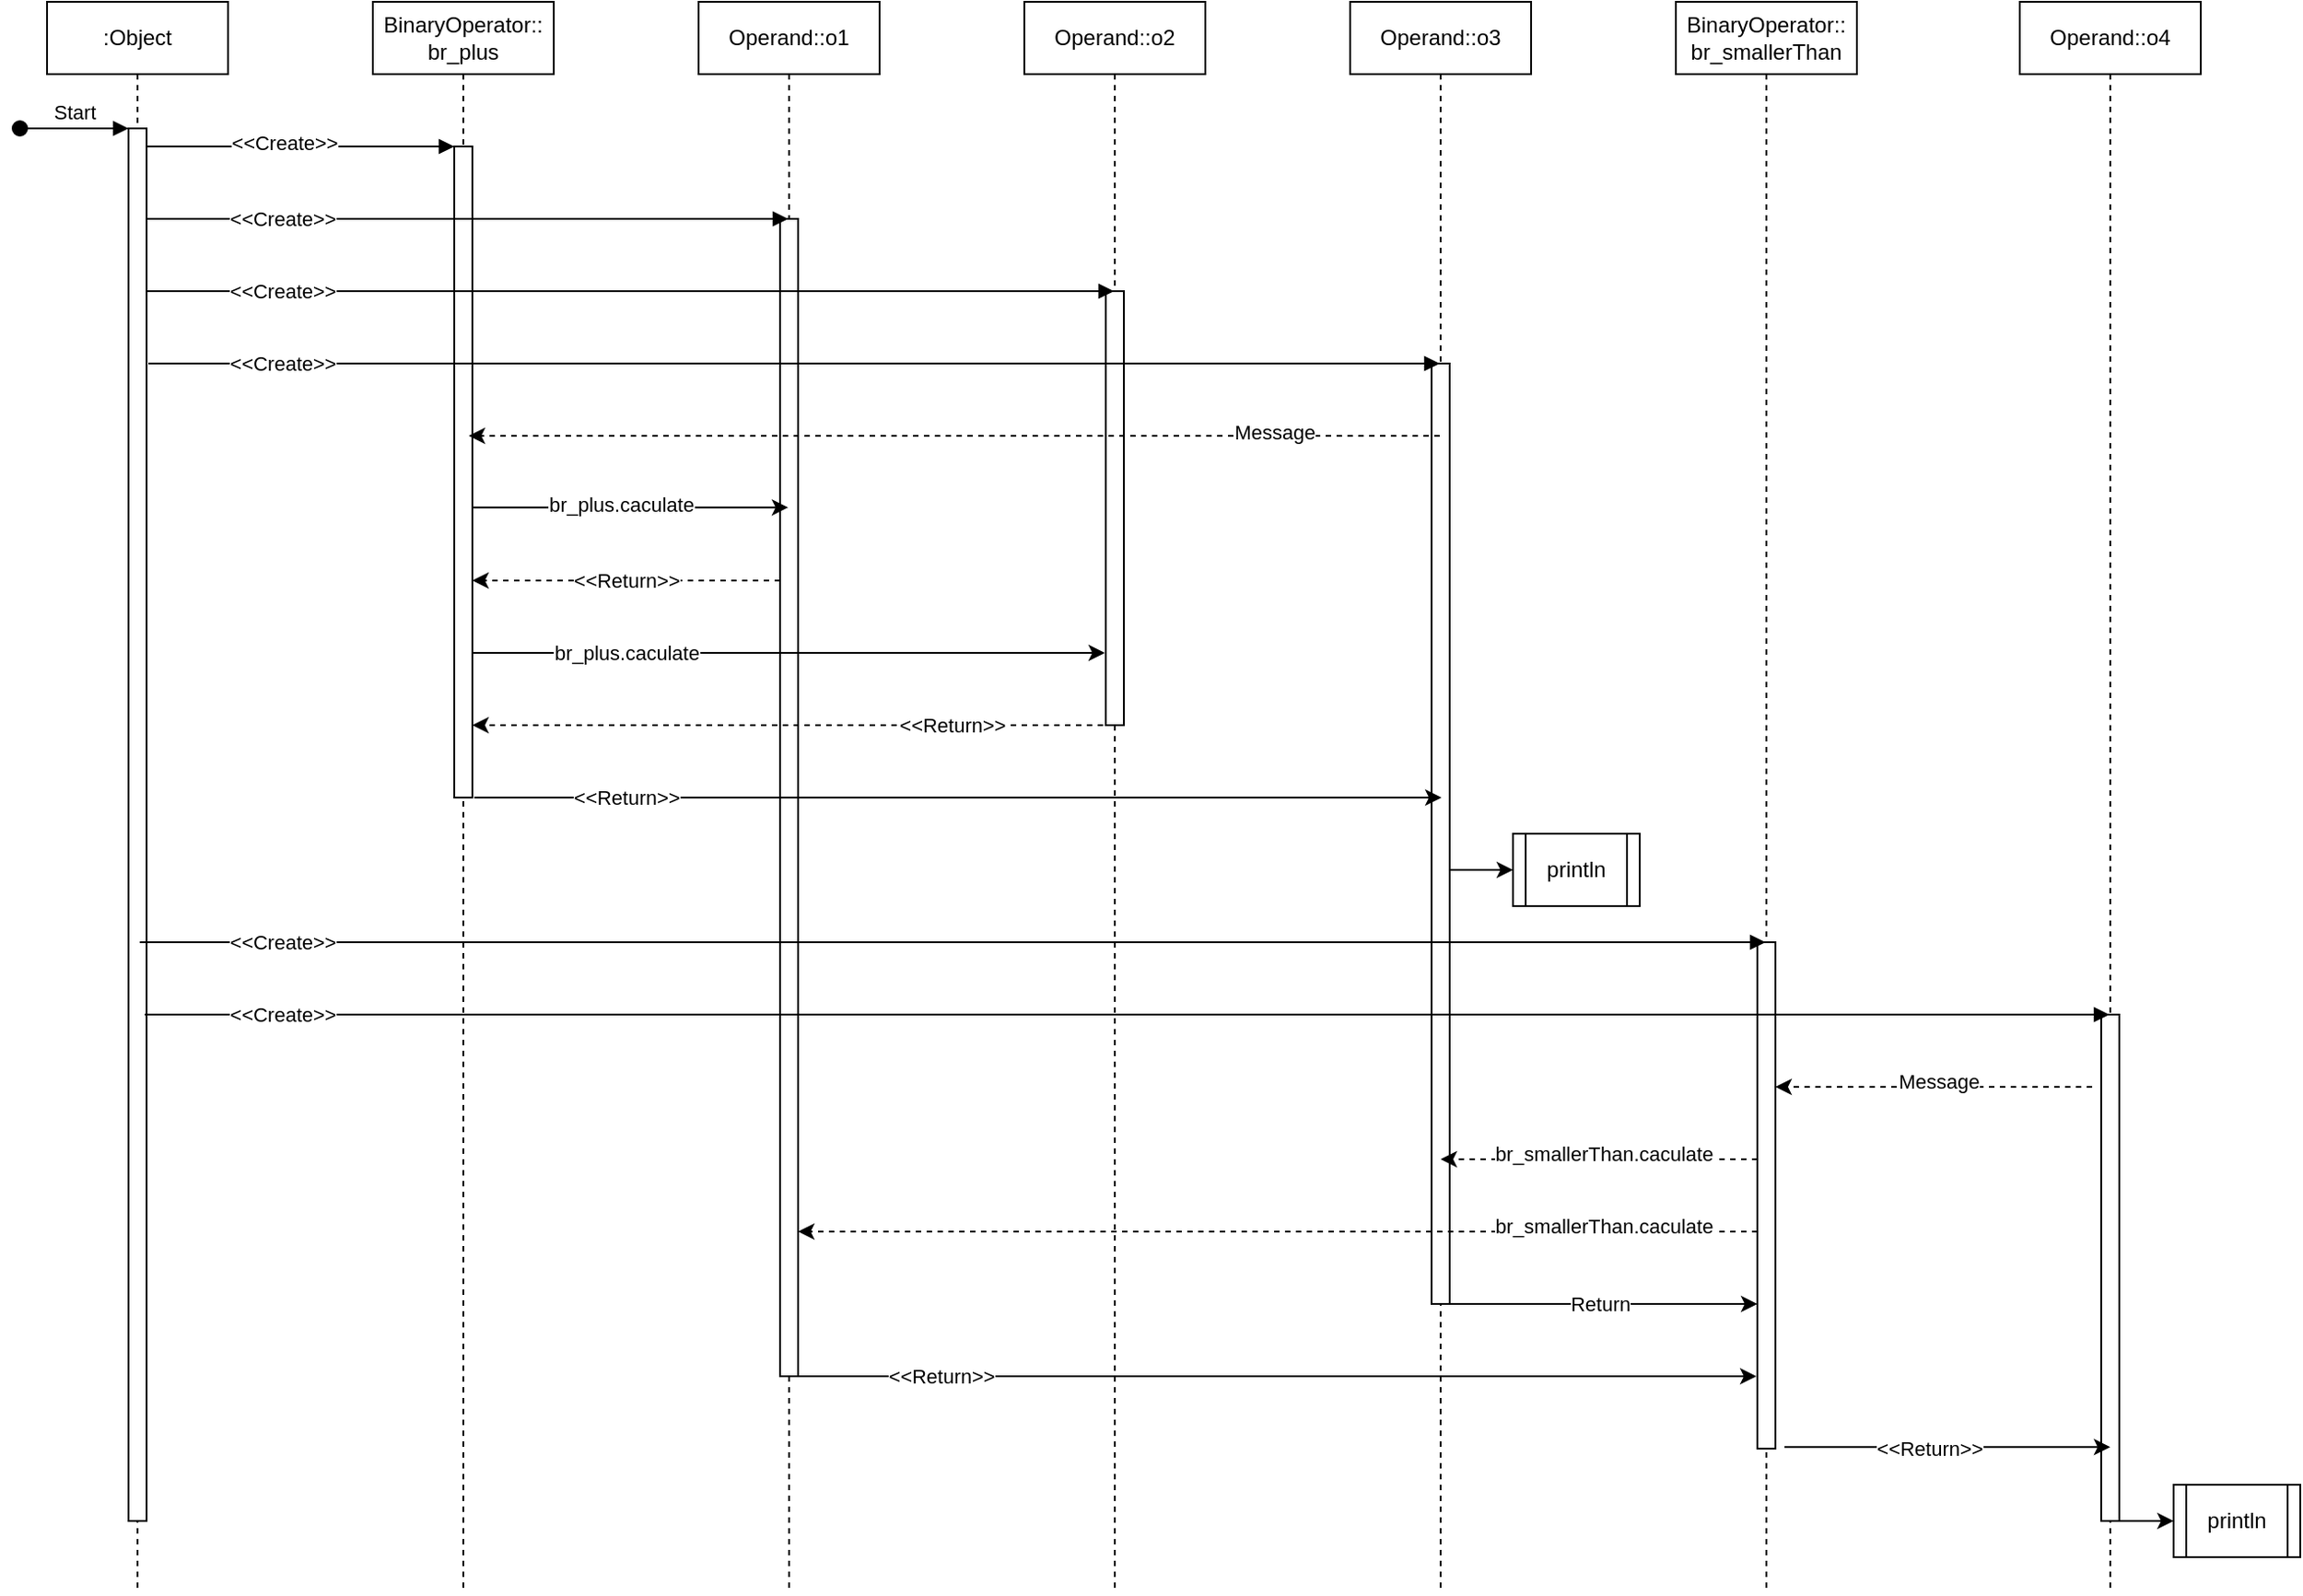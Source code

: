 <mxfile version="24.0.7" type="device">
  <diagram name="Page-1" id="2YBvvXClWsGukQMizWep">
    <mxGraphModel dx="1094" dy="648" grid="1" gridSize="10" guides="1" tooltips="1" connect="1" arrows="1" fold="1" page="1" pageScale="1" pageWidth="850" pageHeight="1100" math="0" shadow="0">
      <root>
        <mxCell id="0" />
        <mxCell id="1" parent="0" />
        <mxCell id="aM9ryv3xv72pqoxQDRHE-1" value=":Object" style="shape=umlLifeline;perimeter=lifelinePerimeter;whiteSpace=wrap;html=1;container=0;dropTarget=0;collapsible=0;recursiveResize=0;outlineConnect=0;portConstraint=eastwest;newEdgeStyle={&quot;edgeStyle&quot;:&quot;elbowEdgeStyle&quot;,&quot;elbow&quot;:&quot;vertical&quot;,&quot;curved&quot;:0,&quot;rounded&quot;:0};" parent="1" vertex="1">
          <mxGeometry x="40" y="40" width="100" height="880" as="geometry" />
        </mxCell>
        <mxCell id="aM9ryv3xv72pqoxQDRHE-2" value="" style="html=1;points=[];perimeter=orthogonalPerimeter;outlineConnect=0;targetShapes=umlLifeline;portConstraint=eastwest;newEdgeStyle={&quot;edgeStyle&quot;:&quot;elbowEdgeStyle&quot;,&quot;elbow&quot;:&quot;vertical&quot;,&quot;curved&quot;:0,&quot;rounded&quot;:0};" parent="aM9ryv3xv72pqoxQDRHE-1" vertex="1">
          <mxGeometry x="45" y="70" width="10" height="770" as="geometry" />
        </mxCell>
        <mxCell id="aM9ryv3xv72pqoxQDRHE-3" value="Start" style="html=1;verticalAlign=bottom;startArrow=oval;endArrow=block;startSize=8;edgeStyle=elbowEdgeStyle;elbow=vertical;curved=0;rounded=0;" parent="aM9ryv3xv72pqoxQDRHE-1" target="aM9ryv3xv72pqoxQDRHE-2" edge="1">
          <mxGeometry relative="1" as="geometry">
            <mxPoint x="-15" y="70" as="sourcePoint" />
          </mxGeometry>
        </mxCell>
        <mxCell id="aM9ryv3xv72pqoxQDRHE-5" value="&lt;div&gt;BinaryOperator::&lt;/div&gt;&lt;div&gt;br_plus&lt;/div&gt;" style="shape=umlLifeline;perimeter=lifelinePerimeter;whiteSpace=wrap;html=1;container=0;dropTarget=0;collapsible=0;recursiveResize=0;outlineConnect=0;portConstraint=eastwest;newEdgeStyle={&quot;edgeStyle&quot;:&quot;elbowEdgeStyle&quot;,&quot;elbow&quot;:&quot;vertical&quot;,&quot;curved&quot;:0,&quot;rounded&quot;:0};" parent="1" vertex="1">
          <mxGeometry x="220" y="40" width="100" height="880" as="geometry" />
        </mxCell>
        <mxCell id="aM9ryv3xv72pqoxQDRHE-6" value="" style="html=1;points=[];perimeter=orthogonalPerimeter;outlineConnect=0;targetShapes=umlLifeline;portConstraint=eastwest;newEdgeStyle={&quot;edgeStyle&quot;:&quot;elbowEdgeStyle&quot;,&quot;elbow&quot;:&quot;vertical&quot;,&quot;curved&quot;:0,&quot;rounded&quot;:0};" parent="aM9ryv3xv72pqoxQDRHE-5" vertex="1">
          <mxGeometry x="45" y="80" width="10" height="360" as="geometry" />
        </mxCell>
        <mxCell id="aM9ryv3xv72pqoxQDRHE-7" value="" style="html=1;verticalAlign=bottom;endArrow=block;edgeStyle=elbowEdgeStyle;elbow=vertical;curved=0;rounded=0;" parent="1" source="aM9ryv3xv72pqoxQDRHE-2" target="aM9ryv3xv72pqoxQDRHE-6" edge="1">
          <mxGeometry relative="1" as="geometry">
            <mxPoint x="195" y="130" as="sourcePoint" />
            <Array as="points">
              <mxPoint x="180" y="120" />
            </Array>
          </mxGeometry>
        </mxCell>
        <mxCell id="VkcUdFEorw2KeyWil5JL-27" value="&amp;lt;&amp;lt;Create&amp;gt;&amp;gt;" style="edgeLabel;html=1;align=center;verticalAlign=middle;resizable=0;points=[];" vertex="1" connectable="0" parent="aM9ryv3xv72pqoxQDRHE-7">
          <mxGeometry x="-0.108" y="-1" relative="1" as="geometry">
            <mxPoint y="-3" as="offset" />
          </mxGeometry>
        </mxCell>
        <mxCell id="VkcUdFEorw2KeyWil5JL-1" value="Operand::o1" style="shape=umlLifeline;perimeter=lifelinePerimeter;whiteSpace=wrap;html=1;container=0;dropTarget=0;collapsible=0;recursiveResize=0;outlineConnect=0;portConstraint=eastwest;newEdgeStyle={&quot;edgeStyle&quot;:&quot;elbowEdgeStyle&quot;,&quot;elbow&quot;:&quot;vertical&quot;,&quot;curved&quot;:0,&quot;rounded&quot;:0};" vertex="1" parent="1">
          <mxGeometry x="400" y="40" width="100" height="880" as="geometry" />
        </mxCell>
        <mxCell id="VkcUdFEorw2KeyWil5JL-9" style="edgeStyle=elbowEdgeStyle;rounded=0;orthogonalLoop=1;jettySize=auto;html=1;elbow=vertical;curved=0;" edge="1" parent="VkcUdFEorw2KeyWil5JL-1" source="VkcUdFEorw2KeyWil5JL-2" target="VkcUdFEorw2KeyWil5JL-1">
          <mxGeometry relative="1" as="geometry" />
        </mxCell>
        <mxCell id="VkcUdFEorw2KeyWil5JL-2" value="" style="html=1;points=[];perimeter=orthogonalPerimeter;outlineConnect=0;targetShapes=umlLifeline;portConstraint=eastwest;newEdgeStyle={&quot;edgeStyle&quot;:&quot;elbowEdgeStyle&quot;,&quot;elbow&quot;:&quot;vertical&quot;,&quot;curved&quot;:0,&quot;rounded&quot;:0};" vertex="1" parent="VkcUdFEorw2KeyWil5JL-1">
          <mxGeometry x="45" y="120" width="10" height="640" as="geometry" />
        </mxCell>
        <mxCell id="VkcUdFEorw2KeyWil5JL-5" value="Operand::o2" style="shape=umlLifeline;perimeter=lifelinePerimeter;whiteSpace=wrap;html=1;container=0;dropTarget=0;collapsible=0;recursiveResize=0;outlineConnect=0;portConstraint=eastwest;newEdgeStyle={&quot;edgeStyle&quot;:&quot;elbowEdgeStyle&quot;,&quot;elbow&quot;:&quot;vertical&quot;,&quot;curved&quot;:0,&quot;rounded&quot;:0};" vertex="1" parent="1">
          <mxGeometry x="580" y="40" width="100" height="880" as="geometry" />
        </mxCell>
        <mxCell id="VkcUdFEorw2KeyWil5JL-6" value="" style="html=1;points=[];perimeter=orthogonalPerimeter;outlineConnect=0;targetShapes=umlLifeline;portConstraint=eastwest;newEdgeStyle={&quot;edgeStyle&quot;:&quot;elbowEdgeStyle&quot;,&quot;elbow&quot;:&quot;vertical&quot;,&quot;curved&quot;:0,&quot;rounded&quot;:0};" vertex="1" parent="VkcUdFEorw2KeyWil5JL-5">
          <mxGeometry x="45" y="160" width="10" height="240" as="geometry" />
        </mxCell>
        <mxCell id="VkcUdFEorw2KeyWil5JL-7" value="Operand::o3" style="shape=umlLifeline;perimeter=lifelinePerimeter;whiteSpace=wrap;html=1;container=0;dropTarget=0;collapsible=0;recursiveResize=0;outlineConnect=0;portConstraint=eastwest;newEdgeStyle={&quot;edgeStyle&quot;:&quot;elbowEdgeStyle&quot;,&quot;elbow&quot;:&quot;vertical&quot;,&quot;curved&quot;:0,&quot;rounded&quot;:0};" vertex="1" parent="1">
          <mxGeometry x="760" y="40" width="100" height="880" as="geometry" />
        </mxCell>
        <mxCell id="VkcUdFEorw2KeyWil5JL-8" value="" style="html=1;points=[];perimeter=orthogonalPerimeter;outlineConnect=0;targetShapes=umlLifeline;portConstraint=eastwest;newEdgeStyle={&quot;edgeStyle&quot;:&quot;elbowEdgeStyle&quot;,&quot;elbow&quot;:&quot;vertical&quot;,&quot;curved&quot;:0,&quot;rounded&quot;:0};" vertex="1" parent="VkcUdFEorw2KeyWil5JL-7">
          <mxGeometry x="45" y="200" width="10" height="520" as="geometry" />
        </mxCell>
        <mxCell id="VkcUdFEorw2KeyWil5JL-10" value="" style="html=1;verticalAlign=bottom;endArrow=block;edgeStyle=elbowEdgeStyle;elbow=vertical;curved=0;rounded=0;" edge="1" parent="1" target="VkcUdFEorw2KeyWil5JL-1">
          <mxGeometry relative="1" as="geometry">
            <mxPoint x="95" y="160" as="sourcePoint" />
            <Array as="points">
              <mxPoint x="180" y="160" />
            </Array>
            <mxPoint x="265" y="160" as="targetPoint" />
          </mxGeometry>
        </mxCell>
        <mxCell id="VkcUdFEorw2KeyWil5JL-11" value="" style="html=1;verticalAlign=bottom;endArrow=block;edgeStyle=elbowEdgeStyle;elbow=vertical;curved=0;rounded=0;" edge="1" parent="1" target="VkcUdFEorw2KeyWil5JL-5">
          <mxGeometry relative="1" as="geometry">
            <mxPoint x="95" y="200" as="sourcePoint" />
            <Array as="points">
              <mxPoint x="180" y="200" />
            </Array>
            <mxPoint x="265" y="200" as="targetPoint" />
          </mxGeometry>
        </mxCell>
        <mxCell id="VkcUdFEorw2KeyWil5JL-13" value="" style="endArrow=classic;html=1;rounded=0;dashed=1;" edge="1" parent="1">
          <mxGeometry width="50" height="50" relative="1" as="geometry">
            <mxPoint x="270" y="320.0" as="sourcePoint" />
            <mxPoint x="269.75" y="320" as="targetPoint" />
          </mxGeometry>
        </mxCell>
        <mxCell id="VkcUdFEorw2KeyWil5JL-15" value="&lt;div&gt;BinaryOperator::&lt;/div&gt;&lt;div&gt;br_smallerThan&lt;/div&gt;" style="shape=umlLifeline;perimeter=lifelinePerimeter;whiteSpace=wrap;html=1;container=0;dropTarget=0;collapsible=0;recursiveResize=0;outlineConnect=0;portConstraint=eastwest;newEdgeStyle={&quot;edgeStyle&quot;:&quot;elbowEdgeStyle&quot;,&quot;elbow&quot;:&quot;vertical&quot;,&quot;curved&quot;:0,&quot;rounded&quot;:0};" vertex="1" parent="1">
          <mxGeometry x="940" y="40" width="100" height="880" as="geometry" />
        </mxCell>
        <mxCell id="VkcUdFEorw2KeyWil5JL-16" value="" style="html=1;points=[];perimeter=orthogonalPerimeter;outlineConnect=0;targetShapes=umlLifeline;portConstraint=eastwest;newEdgeStyle={&quot;edgeStyle&quot;:&quot;elbowEdgeStyle&quot;,&quot;elbow&quot;:&quot;vertical&quot;,&quot;curved&quot;:0,&quot;rounded&quot;:0};" vertex="1" parent="VkcUdFEorw2KeyWil5JL-15">
          <mxGeometry x="45" y="520" width="10" height="280" as="geometry" />
        </mxCell>
        <mxCell id="VkcUdFEorw2KeyWil5JL-20" value="Operand::o4" style="shape=umlLifeline;perimeter=lifelinePerimeter;whiteSpace=wrap;html=1;container=0;dropTarget=0;collapsible=0;recursiveResize=0;outlineConnect=0;portConstraint=eastwest;newEdgeStyle={&quot;edgeStyle&quot;:&quot;elbowEdgeStyle&quot;,&quot;elbow&quot;:&quot;vertical&quot;,&quot;curved&quot;:0,&quot;rounded&quot;:0};" vertex="1" parent="1">
          <mxGeometry x="1130" y="40" width="100" height="880" as="geometry" />
        </mxCell>
        <mxCell id="VkcUdFEorw2KeyWil5JL-21" value="" style="html=1;points=[];perimeter=orthogonalPerimeter;outlineConnect=0;targetShapes=umlLifeline;portConstraint=eastwest;newEdgeStyle={&quot;edgeStyle&quot;:&quot;elbowEdgeStyle&quot;,&quot;elbow&quot;:&quot;vertical&quot;,&quot;curved&quot;:0,&quot;rounded&quot;:0};" vertex="1" parent="VkcUdFEorw2KeyWil5JL-20">
          <mxGeometry x="45" y="560" width="10" height="280" as="geometry" />
        </mxCell>
        <mxCell id="VkcUdFEorw2KeyWil5JL-25" value="println" style="shape=process;whiteSpace=wrap;html=1;backgroundOutline=1;" vertex="1" parent="1">
          <mxGeometry x="850" y="500" width="70" height="40" as="geometry" />
        </mxCell>
        <mxCell id="VkcUdFEorw2KeyWil5JL-35" value="" style="endArrow=classic;html=1;rounded=0;" edge="1" parent="1">
          <mxGeometry width="50" height="50" relative="1" as="geometry">
            <mxPoint x="275" y="319.57" as="sourcePoint" />
            <mxPoint x="449.5" y="319.57" as="targetPoint" />
          </mxGeometry>
        </mxCell>
        <mxCell id="VkcUdFEorw2KeyWil5JL-36" value="br_plus.caculate" style="edgeLabel;html=1;align=center;verticalAlign=middle;resizable=0;points=[];" vertex="1" connectable="0" parent="VkcUdFEorw2KeyWil5JL-35">
          <mxGeometry x="-0.067" y="2" relative="1" as="geometry">
            <mxPoint as="offset" />
          </mxGeometry>
        </mxCell>
        <mxCell id="VkcUdFEorw2KeyWil5JL-37" value="" style="endArrow=classic;html=1;rounded=0;" edge="1" parent="1">
          <mxGeometry width="50" height="50" relative="1" as="geometry">
            <mxPoint x="275.5" y="400.0" as="sourcePoint" />
            <mxPoint x="624.5" y="400.0" as="targetPoint" />
          </mxGeometry>
        </mxCell>
        <mxCell id="VkcUdFEorw2KeyWil5JL-38" value="br_plus.caculate" style="edgeLabel;html=1;align=center;verticalAlign=middle;resizable=0;points=[];" vertex="1" connectable="0" parent="VkcUdFEorw2KeyWil5JL-37">
          <mxGeometry x="-0.067" y="2" relative="1" as="geometry">
            <mxPoint x="-79" y="2" as="offset" />
          </mxGeometry>
        </mxCell>
        <mxCell id="VkcUdFEorw2KeyWil5JL-39" value="" style="endArrow=classic;html=1;rounded=0;dashed=1;" edge="1" parent="1">
          <mxGeometry width="50" height="50" relative="1" as="geometry">
            <mxPoint x="445" y="360.0" as="sourcePoint" />
            <mxPoint x="275" y="360.0" as="targetPoint" />
          </mxGeometry>
        </mxCell>
        <mxCell id="VkcUdFEorw2KeyWil5JL-40" value="" style="endArrow=classic;html=1;rounded=0;dashed=1;" edge="1" parent="1">
          <mxGeometry width="50" height="50" relative="1" as="geometry">
            <mxPoint x="629.5" y="440" as="sourcePoint" />
            <mxPoint x="275" y="440.0" as="targetPoint" />
          </mxGeometry>
        </mxCell>
        <mxCell id="VkcUdFEorw2KeyWil5JL-41" value="" style="endArrow=classic;html=1;rounded=0;" edge="1" parent="1">
          <mxGeometry width="50" height="50" relative="1" as="geometry">
            <mxPoint x="276" y="480.0" as="sourcePoint" />
            <mxPoint x="810.5" y="480.0" as="targetPoint" />
          </mxGeometry>
        </mxCell>
        <mxCell id="VkcUdFEorw2KeyWil5JL-43" value="" style="endArrow=classic;html=1;rounded=0;entryX=0;entryY=0.5;entryDx=0;entryDy=0;" edge="1" parent="1" source="VkcUdFEorw2KeyWil5JL-8" target="VkcUdFEorw2KeyWil5JL-25">
          <mxGeometry width="50" height="50" relative="1" as="geometry">
            <mxPoint x="820" y="520" as="sourcePoint" />
            <mxPoint x="850" y="470" as="targetPoint" />
          </mxGeometry>
        </mxCell>
        <mxCell id="VkcUdFEorw2KeyWil5JL-44" value="" style="html=1;verticalAlign=bottom;endArrow=block;edgeStyle=elbowEdgeStyle;elbow=vertical;curved=0;rounded=0;" edge="1" parent="1">
          <mxGeometry relative="1" as="geometry">
            <mxPoint x="91.25" y="560" as="sourcePoint" />
            <Array as="points">
              <mxPoint x="176.25" y="560" />
            </Array>
            <mxPoint x="989.5" y="560" as="targetPoint" />
          </mxGeometry>
        </mxCell>
        <mxCell id="VkcUdFEorw2KeyWil5JL-47" value="" style="html=1;verticalAlign=bottom;endArrow=block;edgeStyle=elbowEdgeStyle;elbow=vertical;curved=0;rounded=0;" edge="1" parent="1">
          <mxGeometry relative="1" as="geometry">
            <mxPoint x="94" y="600" as="sourcePoint" />
            <Array as="points">
              <mxPoint x="179" y="600" />
            </Array>
            <mxPoint x="1179.5" y="600" as="targetPoint" />
          </mxGeometry>
        </mxCell>
        <mxCell id="VkcUdFEorw2KeyWil5JL-48" value="" style="endArrow=classic;html=1;rounded=0;dashed=1;" edge="1" parent="1">
          <mxGeometry width="50" height="50" relative="1" as="geometry">
            <mxPoint x="809.5" y="280.0" as="sourcePoint" />
            <mxPoint x="273" y="280.0" as="targetPoint" />
          </mxGeometry>
        </mxCell>
        <mxCell id="VkcUdFEorw2KeyWil5JL-49" value="Message" style="edgeLabel;html=1;align=center;verticalAlign=middle;resizable=0;points=[];" vertex="1" connectable="0" parent="VkcUdFEorw2KeyWil5JL-48">
          <mxGeometry x="-0.657" y="-2" relative="1" as="geometry">
            <mxPoint as="offset" />
          </mxGeometry>
        </mxCell>
        <mxCell id="VkcUdFEorw2KeyWil5JL-50" value="" style="html=1;verticalAlign=bottom;endArrow=block;edgeStyle=elbowEdgeStyle;elbow=vertical;curved=0;rounded=0;" edge="1" parent="1" target="VkcUdFEorw2KeyWil5JL-7">
          <mxGeometry relative="1" as="geometry">
            <mxPoint x="96" y="240" as="sourcePoint" />
            <Array as="points">
              <mxPoint x="181" y="240" />
            </Array>
            <mxPoint x="630" y="240" as="targetPoint" />
          </mxGeometry>
        </mxCell>
        <mxCell id="VkcUdFEorw2KeyWil5JL-54" value="" style="endArrow=classic;html=1;rounded=0;dashed=1;" edge="1" parent="1" target="VkcUdFEorw2KeyWil5JL-16">
          <mxGeometry width="50" height="50" relative="1" as="geometry">
            <mxPoint x="1170" y="640.0" as="sourcePoint" />
            <mxPoint x="1000" y="640.0" as="targetPoint" />
          </mxGeometry>
        </mxCell>
        <mxCell id="VkcUdFEorw2KeyWil5JL-55" value="Message" style="edgeLabel;html=1;align=center;verticalAlign=middle;resizable=0;points=[];" vertex="1" connectable="0" parent="VkcUdFEorw2KeyWil5JL-54">
          <mxGeometry x="-0.023" y="-3" relative="1" as="geometry">
            <mxPoint as="offset" />
          </mxGeometry>
        </mxCell>
        <mxCell id="VkcUdFEorw2KeyWil5JL-56" value="" style="endArrow=classic;html=1;rounded=0;dashed=1;" edge="1" parent="1">
          <mxGeometry width="50" height="50" relative="1" as="geometry">
            <mxPoint x="985" y="680.0" as="sourcePoint" />
            <mxPoint x="810" y="680" as="targetPoint" />
          </mxGeometry>
        </mxCell>
        <mxCell id="VkcUdFEorw2KeyWil5JL-57" value="br_smallerThan.caculate" style="edgeLabel;html=1;align=center;verticalAlign=middle;resizable=0;points=[];" vertex="1" connectable="0" parent="VkcUdFEorw2KeyWil5JL-56">
          <mxGeometry x="-0.023" y="-3" relative="1" as="geometry">
            <mxPoint as="offset" />
          </mxGeometry>
        </mxCell>
        <mxCell id="VkcUdFEorw2KeyWil5JL-58" value="" style="endArrow=classic;html=1;rounded=0;dashed=1;" edge="1" parent="1" target="VkcUdFEorw2KeyWil5JL-2">
          <mxGeometry width="50" height="50" relative="1" as="geometry">
            <mxPoint x="985" y="720.0" as="sourcePoint" />
            <mxPoint x="460" y="720" as="targetPoint" />
          </mxGeometry>
        </mxCell>
        <mxCell id="VkcUdFEorw2KeyWil5JL-59" value="br_smallerThan.caculate" style="edgeLabel;html=1;align=center;verticalAlign=middle;resizable=0;points=[];" vertex="1" connectable="0" parent="VkcUdFEorw2KeyWil5JL-58">
          <mxGeometry x="-0.023" y="-3" relative="1" as="geometry">
            <mxPoint x="174" as="offset" />
          </mxGeometry>
        </mxCell>
        <mxCell id="VkcUdFEorw2KeyWil5JL-60" value="" style="endArrow=classic;html=1;rounded=0;" edge="1" parent="1">
          <mxGeometry width="50" height="50" relative="1" as="geometry">
            <mxPoint x="815" y="760" as="sourcePoint" />
            <mxPoint x="985.0" y="760" as="targetPoint" />
          </mxGeometry>
        </mxCell>
        <mxCell id="VkcUdFEorw2KeyWil5JL-61" value="Return" style="edgeLabel;html=1;align=center;verticalAlign=middle;resizable=0;points=[];" vertex="1" connectable="0" parent="VkcUdFEorw2KeyWil5JL-60">
          <mxGeometry x="-0.028" relative="1" as="geometry">
            <mxPoint as="offset" />
          </mxGeometry>
        </mxCell>
        <mxCell id="VkcUdFEorw2KeyWil5JL-62" value="" style="endArrow=classic;html=1;rounded=0;" edge="1" parent="1">
          <mxGeometry width="50" height="50" relative="1" as="geometry">
            <mxPoint x="450" y="800.0" as="sourcePoint" />
            <mxPoint x="984.5" y="800.0" as="targetPoint" />
          </mxGeometry>
        </mxCell>
        <mxCell id="VkcUdFEorw2KeyWil5JL-63" value="&amp;lt;&amp;lt;Return&amp;gt;&amp;gt;" style="edgeLabel;html=1;align=center;verticalAlign=middle;resizable=0;points=[];" vertex="1" connectable="0" parent="VkcUdFEorw2KeyWil5JL-62">
          <mxGeometry x="-0.688" relative="1" as="geometry">
            <mxPoint as="offset" />
          </mxGeometry>
        </mxCell>
        <mxCell id="VkcUdFEorw2KeyWil5JL-64" value="" style="endArrow=classic;html=1;rounded=0;" edge="1" parent="1">
          <mxGeometry width="50" height="50" relative="1" as="geometry">
            <mxPoint x="1000.0" y="839.13" as="sourcePoint" />
            <mxPoint x="1180" y="839.13" as="targetPoint" />
          </mxGeometry>
        </mxCell>
        <mxCell id="VkcUdFEorw2KeyWil5JL-70" value="println" style="shape=process;whiteSpace=wrap;html=1;backgroundOutline=1;" vertex="1" parent="1">
          <mxGeometry x="1215" y="860" width="70" height="40" as="geometry" />
        </mxCell>
        <mxCell id="VkcUdFEorw2KeyWil5JL-71" value="" style="endArrow=classic;html=1;rounded=0;entryX=0;entryY=0.5;entryDx=0;entryDy=0;" edge="1" parent="1" target="VkcUdFEorw2KeyWil5JL-70">
          <mxGeometry width="50" height="50" relative="1" as="geometry">
            <mxPoint x="1180" y="880" as="sourcePoint" />
            <mxPoint x="1215" y="830" as="targetPoint" />
          </mxGeometry>
        </mxCell>
        <mxCell id="VkcUdFEorw2KeyWil5JL-73" value="&amp;lt;&amp;lt;Create&amp;gt;&amp;gt;" style="edgeLabel;html=1;align=center;verticalAlign=middle;resizable=0;points=[];" vertex="1" connectable="0" parent="1">
          <mxGeometry x="170.002" y="160" as="geometry" />
        </mxCell>
        <mxCell id="VkcUdFEorw2KeyWil5JL-74" value="&amp;lt;&amp;lt;Create&amp;gt;&amp;gt;" style="edgeLabel;html=1;align=center;verticalAlign=middle;resizable=0;points=[];" vertex="1" connectable="0" parent="1">
          <mxGeometry x="170.002" y="200" as="geometry" />
        </mxCell>
        <mxCell id="VkcUdFEorw2KeyWil5JL-75" value="&amp;lt;&amp;lt;Create&amp;gt;&amp;gt;" style="edgeLabel;html=1;align=center;verticalAlign=middle;resizable=0;points=[];" vertex="1" connectable="0" parent="1">
          <mxGeometry x="170.002" y="240" as="geometry" />
        </mxCell>
        <mxCell id="VkcUdFEorw2KeyWil5JL-76" value="&amp;lt;&amp;lt;Create&amp;gt;&amp;gt;" style="edgeLabel;html=1;align=center;verticalAlign=middle;resizable=0;points=[];" vertex="1" connectable="0" parent="1">
          <mxGeometry x="170.002" y="560" as="geometry" />
        </mxCell>
        <mxCell id="VkcUdFEorw2KeyWil5JL-77" value="&amp;lt;&amp;lt;Create&amp;gt;&amp;gt;" style="edgeLabel;html=1;align=center;verticalAlign=middle;resizable=0;points=[];" vertex="1" connectable="0" parent="1">
          <mxGeometry x="170.002" y="600" as="geometry" />
        </mxCell>
        <mxCell id="VkcUdFEorw2KeyWil5JL-78" value="&amp;lt;&amp;lt;Return&amp;gt;&amp;gt;" style="edgeLabel;html=1;align=center;verticalAlign=middle;resizable=0;points=[];" vertex="1" connectable="0" parent="1">
          <mxGeometry x="1079.998" y="840" as="geometry" />
        </mxCell>
        <mxCell id="VkcUdFEorw2KeyWil5JL-79" value="&amp;lt;&amp;lt;Return&amp;gt;&amp;gt;" style="edgeLabel;html=1;align=center;verticalAlign=middle;resizable=0;points=[];" vertex="1" connectable="0" parent="1">
          <mxGeometry x="539.998" y="440" as="geometry" />
        </mxCell>
        <mxCell id="VkcUdFEorw2KeyWil5JL-80" value="&amp;lt;&amp;lt;Return&amp;gt;&amp;gt;" style="edgeLabel;html=1;align=center;verticalAlign=middle;resizable=0;points=[];" vertex="1" connectable="0" parent="1">
          <mxGeometry x="359.998" y="480" as="geometry" />
        </mxCell>
        <mxCell id="VkcUdFEorw2KeyWil5JL-81" value="&amp;lt;&amp;lt;Return&amp;gt;&amp;gt;" style="edgeLabel;html=1;align=center;verticalAlign=middle;resizable=0;points=[];" vertex="1" connectable="0" parent="1">
          <mxGeometry x="359.998" y="360" as="geometry" />
        </mxCell>
      </root>
    </mxGraphModel>
  </diagram>
</mxfile>

